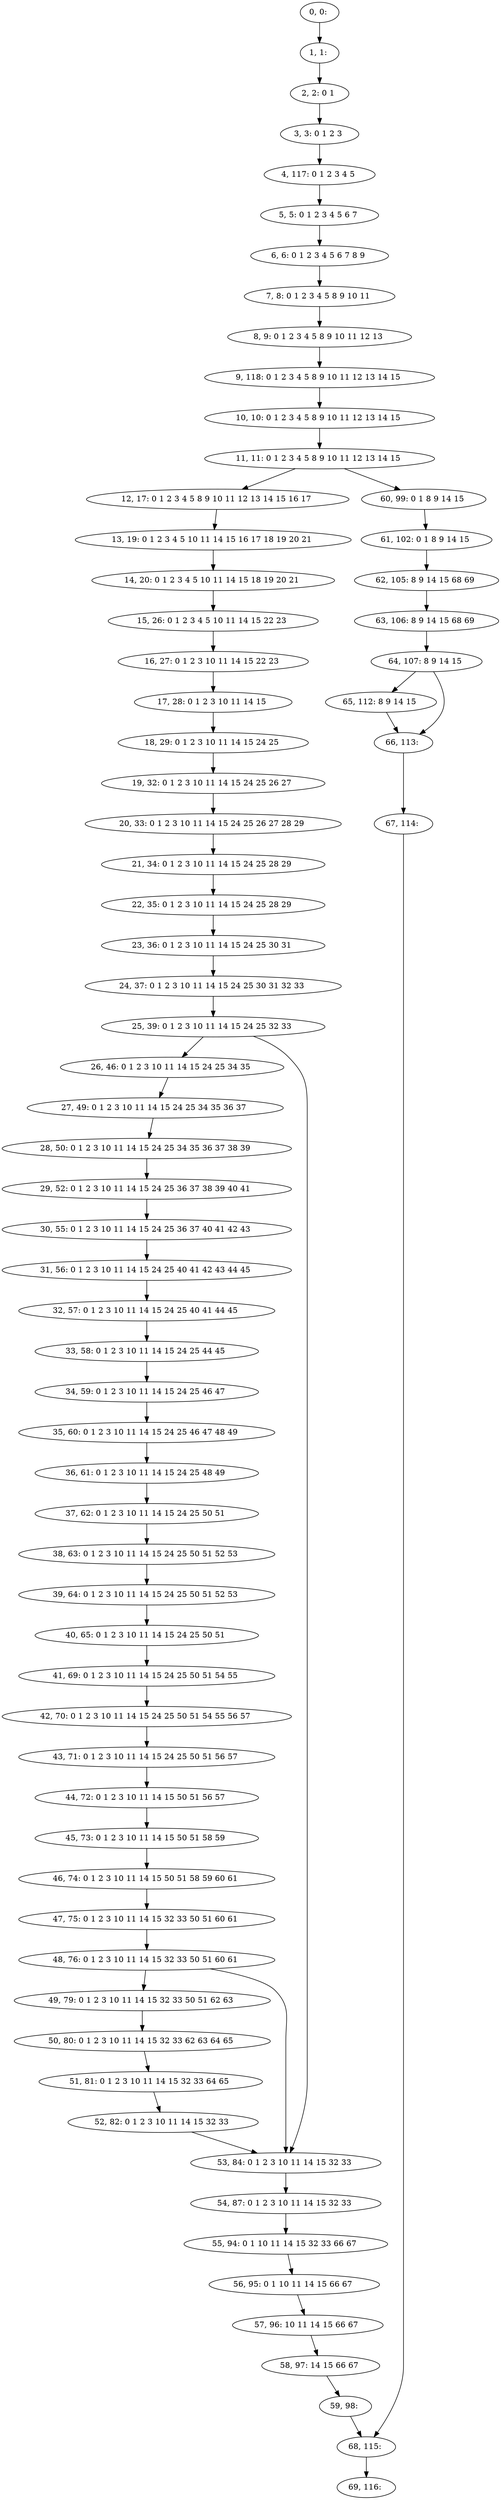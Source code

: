 digraph G {
0[label="0, 0: "];
1[label="1, 1: "];
2[label="2, 2: 0 1 "];
3[label="3, 3: 0 1 2 3 "];
4[label="4, 117: 0 1 2 3 4 5 "];
5[label="5, 5: 0 1 2 3 4 5 6 7 "];
6[label="6, 6: 0 1 2 3 4 5 6 7 8 9 "];
7[label="7, 8: 0 1 2 3 4 5 8 9 10 11 "];
8[label="8, 9: 0 1 2 3 4 5 8 9 10 11 12 13 "];
9[label="9, 118: 0 1 2 3 4 5 8 9 10 11 12 13 14 15 "];
10[label="10, 10: 0 1 2 3 4 5 8 9 10 11 12 13 14 15 "];
11[label="11, 11: 0 1 2 3 4 5 8 9 10 11 12 13 14 15 "];
12[label="12, 17: 0 1 2 3 4 5 8 9 10 11 12 13 14 15 16 17 "];
13[label="13, 19: 0 1 2 3 4 5 10 11 14 15 16 17 18 19 20 21 "];
14[label="14, 20: 0 1 2 3 4 5 10 11 14 15 18 19 20 21 "];
15[label="15, 26: 0 1 2 3 4 5 10 11 14 15 22 23 "];
16[label="16, 27: 0 1 2 3 10 11 14 15 22 23 "];
17[label="17, 28: 0 1 2 3 10 11 14 15 "];
18[label="18, 29: 0 1 2 3 10 11 14 15 24 25 "];
19[label="19, 32: 0 1 2 3 10 11 14 15 24 25 26 27 "];
20[label="20, 33: 0 1 2 3 10 11 14 15 24 25 26 27 28 29 "];
21[label="21, 34: 0 1 2 3 10 11 14 15 24 25 28 29 "];
22[label="22, 35: 0 1 2 3 10 11 14 15 24 25 28 29 "];
23[label="23, 36: 0 1 2 3 10 11 14 15 24 25 30 31 "];
24[label="24, 37: 0 1 2 3 10 11 14 15 24 25 30 31 32 33 "];
25[label="25, 39: 0 1 2 3 10 11 14 15 24 25 32 33 "];
26[label="26, 46: 0 1 2 3 10 11 14 15 24 25 34 35 "];
27[label="27, 49: 0 1 2 3 10 11 14 15 24 25 34 35 36 37 "];
28[label="28, 50: 0 1 2 3 10 11 14 15 24 25 34 35 36 37 38 39 "];
29[label="29, 52: 0 1 2 3 10 11 14 15 24 25 36 37 38 39 40 41 "];
30[label="30, 55: 0 1 2 3 10 11 14 15 24 25 36 37 40 41 42 43 "];
31[label="31, 56: 0 1 2 3 10 11 14 15 24 25 40 41 42 43 44 45 "];
32[label="32, 57: 0 1 2 3 10 11 14 15 24 25 40 41 44 45 "];
33[label="33, 58: 0 1 2 3 10 11 14 15 24 25 44 45 "];
34[label="34, 59: 0 1 2 3 10 11 14 15 24 25 46 47 "];
35[label="35, 60: 0 1 2 3 10 11 14 15 24 25 46 47 48 49 "];
36[label="36, 61: 0 1 2 3 10 11 14 15 24 25 48 49 "];
37[label="37, 62: 0 1 2 3 10 11 14 15 24 25 50 51 "];
38[label="38, 63: 0 1 2 3 10 11 14 15 24 25 50 51 52 53 "];
39[label="39, 64: 0 1 2 3 10 11 14 15 24 25 50 51 52 53 "];
40[label="40, 65: 0 1 2 3 10 11 14 15 24 25 50 51 "];
41[label="41, 69: 0 1 2 3 10 11 14 15 24 25 50 51 54 55 "];
42[label="42, 70: 0 1 2 3 10 11 14 15 24 25 50 51 54 55 56 57 "];
43[label="43, 71: 0 1 2 3 10 11 14 15 24 25 50 51 56 57 "];
44[label="44, 72: 0 1 2 3 10 11 14 15 50 51 56 57 "];
45[label="45, 73: 0 1 2 3 10 11 14 15 50 51 58 59 "];
46[label="46, 74: 0 1 2 3 10 11 14 15 50 51 58 59 60 61 "];
47[label="47, 75: 0 1 2 3 10 11 14 15 32 33 50 51 60 61 "];
48[label="48, 76: 0 1 2 3 10 11 14 15 32 33 50 51 60 61 "];
49[label="49, 79: 0 1 2 3 10 11 14 15 32 33 50 51 62 63 "];
50[label="50, 80: 0 1 2 3 10 11 14 15 32 33 62 63 64 65 "];
51[label="51, 81: 0 1 2 3 10 11 14 15 32 33 64 65 "];
52[label="52, 82: 0 1 2 3 10 11 14 15 32 33 "];
53[label="53, 84: 0 1 2 3 10 11 14 15 32 33 "];
54[label="54, 87: 0 1 2 3 10 11 14 15 32 33 "];
55[label="55, 94: 0 1 10 11 14 15 32 33 66 67 "];
56[label="56, 95: 0 1 10 11 14 15 66 67 "];
57[label="57, 96: 10 11 14 15 66 67 "];
58[label="58, 97: 14 15 66 67 "];
59[label="59, 98: "];
60[label="60, 99: 0 1 8 9 14 15 "];
61[label="61, 102: 0 1 8 9 14 15 "];
62[label="62, 105: 8 9 14 15 68 69 "];
63[label="63, 106: 8 9 14 15 68 69 "];
64[label="64, 107: 8 9 14 15 "];
65[label="65, 112: 8 9 14 15 "];
66[label="66, 113: "];
67[label="67, 114: "];
68[label="68, 115: "];
69[label="69, 116: "];
0->1 ;
1->2 ;
2->3 ;
3->4 ;
4->5 ;
5->6 ;
6->7 ;
7->8 ;
8->9 ;
9->10 ;
10->11 ;
11->12 ;
11->60 ;
12->13 ;
13->14 ;
14->15 ;
15->16 ;
16->17 ;
17->18 ;
18->19 ;
19->20 ;
20->21 ;
21->22 ;
22->23 ;
23->24 ;
24->25 ;
25->26 ;
25->53 ;
26->27 ;
27->28 ;
28->29 ;
29->30 ;
30->31 ;
31->32 ;
32->33 ;
33->34 ;
34->35 ;
35->36 ;
36->37 ;
37->38 ;
38->39 ;
39->40 ;
40->41 ;
41->42 ;
42->43 ;
43->44 ;
44->45 ;
45->46 ;
46->47 ;
47->48 ;
48->49 ;
48->53 ;
49->50 ;
50->51 ;
51->52 ;
52->53 ;
53->54 ;
54->55 ;
55->56 ;
56->57 ;
57->58 ;
58->59 ;
59->68 ;
60->61 ;
61->62 ;
62->63 ;
63->64 ;
64->65 ;
64->66 ;
65->66 ;
66->67 ;
67->68 ;
68->69 ;
}
